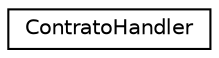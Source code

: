 digraph "Graphical Class Hierarchy"
{
 // INTERACTIVE_SVG=YES
 // LATEX_PDF_SIZE
  edge [fontname="Helvetica",fontsize="10",labelfontname="Helvetica",labelfontsize="10"];
  node [fontname="Helvetica",fontsize="10",shape=record];
  rankdir="LR";
  Node0 [label="ContratoHandler",height=0.2,width=0.4,color="black", fillcolor="white", style="filled",URL="$classContratoHandler.html",tooltip="Clase para manejar el catálogo."];
}
